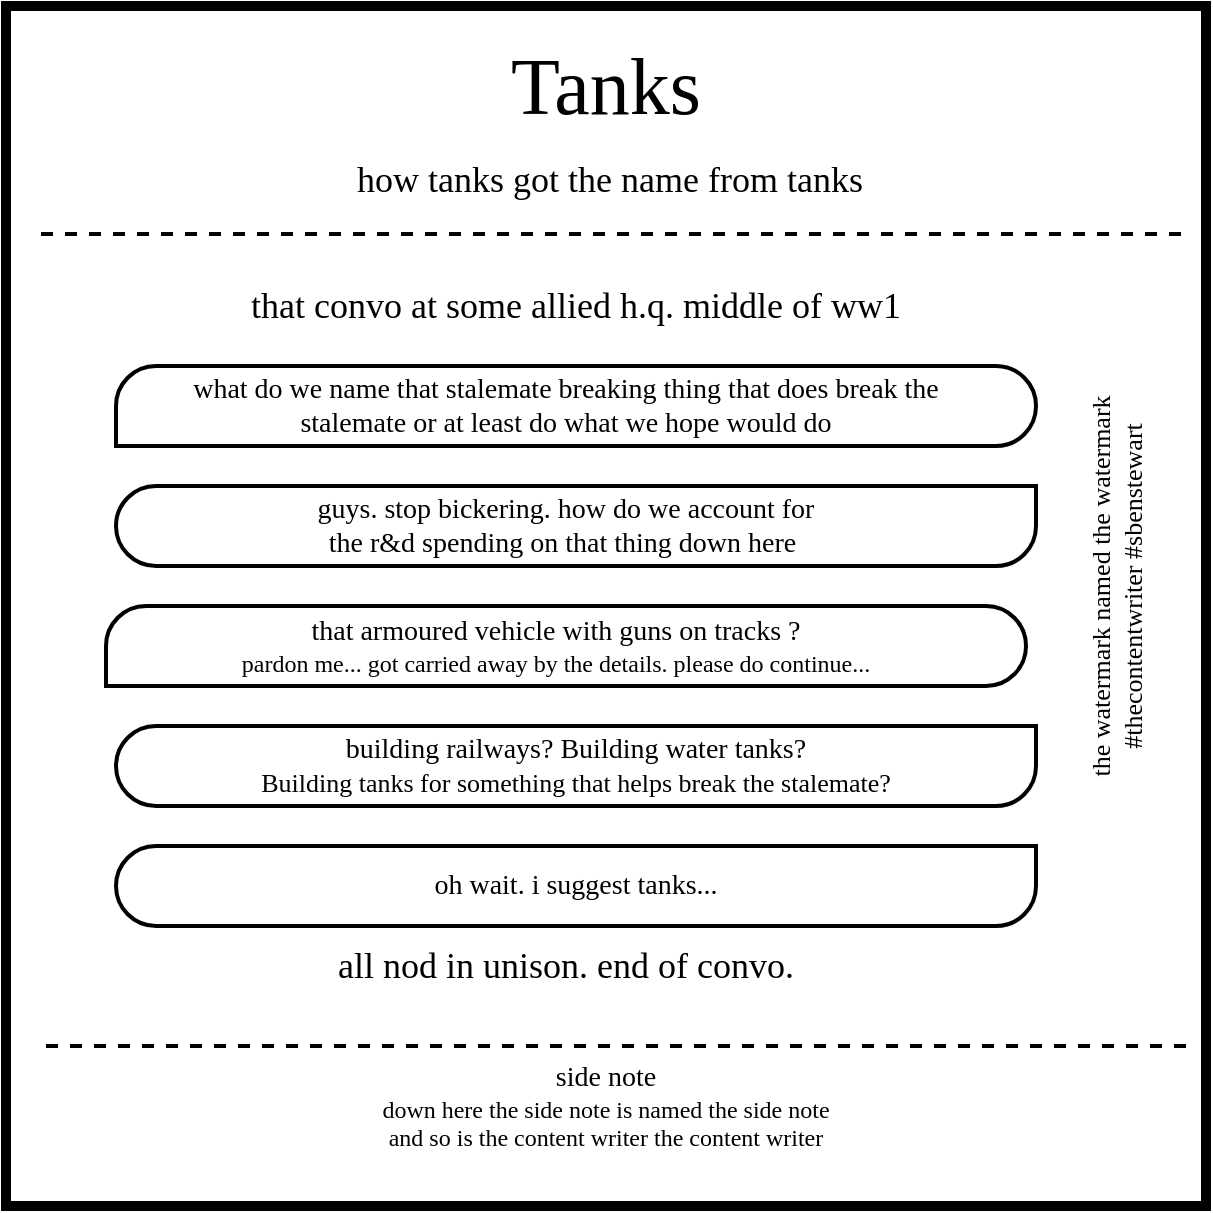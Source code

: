 <mxfile version="12.7.9" type="device"><diagram id="dX7Dphyso45SB9-RoEhv" name="Page-1"><mxGraphModel dx="741" dy="474" grid="1" gridSize="10" guides="1" tooltips="1" connect="1" arrows="1" fold="1" page="1" pageScale="1" pageWidth="827" pageHeight="1169" math="0" shadow="0"><root><mxCell id="0"/><mxCell id="1" parent="0"/><mxCell id="nfxZPmU7g6QgWNAvG-ER-2" value="" style="whiteSpace=wrap;html=1;aspect=fixed;strokeWidth=5;fillColor=none;fontFamily=xkcd;" parent="1" vertex="1"><mxGeometry x="210" y="90" width="600" height="600" as="geometry"/></mxCell><mxCell id="8b6ggLF4gSHIukh4vJdm-18" value="&lt;font&gt;&lt;span style=&quot;font-size: 40px&quot;&gt;Tanks&lt;/span&gt;&lt;br&gt;&lt;/font&gt;" style="text;html=1;strokeColor=none;fillColor=none;align=center;verticalAlign=middle;whiteSpace=wrap;rounded=0;fontFamily=xkcd;" parent="1" vertex="1"><mxGeometry x="225" y="120" width="570" height="20" as="geometry"/></mxCell><mxCell id="8b6ggLF4gSHIukh4vJdm-24" value="&lt;font&gt;&lt;span style=&quot;font-size: 18px&quot;&gt;how tanks got the name from tanks&lt;/span&gt;&lt;br&gt;&lt;/font&gt;" style="text;html=1;strokeColor=none;fillColor=none;align=center;verticalAlign=middle;whiteSpace=wrap;rounded=0;fontFamily=xkcd;" parent="1" vertex="1"><mxGeometry x="271.5" y="167" width="480" height="20" as="geometry"/></mxCell><mxCell id="8b6ggLF4gSHIukh4vJdm-30" value="" style="endArrow=none;dashed=1;html=1;strokeWidth=2;" parent="1" edge="1"><mxGeometry width="50" height="50" relative="1" as="geometry"><mxPoint x="797.5" y="204" as="sourcePoint"/><mxPoint x="222.5" y="204" as="targetPoint"/></mxGeometry></mxCell><mxCell id="k-dpR7HA_-HZ3Fbqk2lw-16" value="" style="endArrow=none;dashed=1;html=1;strokeWidth=2;" parent="1" edge="1"><mxGeometry width="50" height="50" relative="1" as="geometry"><mxPoint x="800" y="610" as="sourcePoint"/><mxPoint x="225" y="610" as="targetPoint"/></mxGeometry></mxCell><mxCell id="k-dpR7HA_-HZ3Fbqk2lw-17" value="&lt;font&gt;&lt;span style=&quot;font-size: 14px&quot;&gt;side note&lt;/span&gt;&lt;br&gt;down here the side note is named the side note&lt;br&gt;and so is the content writer the content writer&lt;br&gt;&lt;/font&gt;" style="text;html=1;strokeColor=none;fillColor=none;align=center;verticalAlign=middle;whiteSpace=wrap;rounded=0;fontFamily=xkcd;" parent="1" vertex="1"><mxGeometry x="210" y="600" width="600" height="80" as="geometry"/></mxCell><mxCell id="euaHSMH8fYii958cPEId-22" style="edgeStyle=orthogonalEdgeStyle;rounded=0;orthogonalLoop=1;jettySize=auto;html=1;exitX=0.5;exitY=1;exitDx=0;exitDy=0;strokeWidth=2;" parent="1" edge="1"><mxGeometry relative="1" as="geometry"><mxPoint x="661" y="451" as="sourcePoint"/><mxPoint x="661" y="451" as="targetPoint"/></mxGeometry></mxCell><mxCell id="pKVuHFSoDqtFi99w7tCS-15" value="&lt;font style=&quot;font-size: 13px&quot;&gt;&lt;font style=&quot;font-size: 13px&quot;&gt;the watermark named the watermark&lt;br&gt;&lt;/font&gt;#thecontentwriter #sbenstewart&lt;br&gt;&lt;/font&gt;" style="text;html=1;strokeColor=none;fillColor=none;align=center;verticalAlign=middle;whiteSpace=wrap;rounded=0;rotation=-90;fontFamily=xkcd;" parent="1" vertex="1"><mxGeometry x="630" y="370" width="270" height="20" as="geometry"/></mxCell><mxCell id="aZRu5Uvn8EHIbRvN21Ma-2" value="&lt;font style=&quot;font-size: 18px&quot;&gt;that convo at some allied h.q. middle of ww1&lt;/font&gt;" style="text;html=1;strokeColor=none;fillColor=none;align=center;verticalAlign=middle;whiteSpace=wrap;rounded=0;fontFamily=xkcd;" parent="1" vertex="1"><mxGeometry x="270" y="230" width="450" height="20" as="geometry"/></mxCell><mxCell id="7QCN3z38oV8GgMTOKIA--1" value="" style="verticalLabelPosition=bottom;verticalAlign=top;html=1;shape=mxgraph.basic.three_corner_round_rect;dx=12;fillColor=none;strokeWidth=2;" parent="1" vertex="1"><mxGeometry x="265" y="270" width="460" height="40" as="geometry"/></mxCell><mxCell id="7QCN3z38oV8GgMTOKIA--8" value="&lt;font style=&quot;font-size: 14px&quot;&gt;what do we name that stalemate breaking thing that does break the stalemate or at least do what we hope would do&lt;/font&gt;" style="text;html=1;strokeColor=none;fillColor=none;align=center;verticalAlign=middle;whiteSpace=wrap;rounded=0;fontFamily=xkcd;" parent="1" vertex="1"><mxGeometry x="275" y="280" width="430" height="20" as="geometry"/></mxCell><mxCell id="7QCN3z38oV8GgMTOKIA--9" value="" style="verticalLabelPosition=bottom;verticalAlign=top;html=1;shape=mxgraph.basic.three_corner_round_rect;dx=12;fillColor=none;strokeWidth=2;rotation=-180;" parent="1" vertex="1"><mxGeometry x="265" y="330" width="460" height="40" as="geometry"/></mxCell><mxCell id="7QCN3z38oV8GgMTOKIA--10" value="&lt;span style=&quot;font-size: 14px&quot;&gt;guys. stop bickering. how do we account for &lt;br&gt;the r&amp;amp;d spending on that thing down here&amp;nbsp;&lt;/span&gt;" style="text;html=1;strokeColor=none;fillColor=none;align=center;verticalAlign=middle;whiteSpace=wrap;rounded=0;fontFamily=xkcd;" parent="1" vertex="1"><mxGeometry x="275" y="340" width="430" height="20" as="geometry"/></mxCell><mxCell id="7QCN3z38oV8GgMTOKIA--14" value="" style="verticalLabelPosition=bottom;verticalAlign=top;html=1;shape=mxgraph.basic.three_corner_round_rect;dx=12;fillColor=none;strokeWidth=2;rotation=-180;" parent="1" vertex="1"><mxGeometry x="265" y="450" width="460" height="40" as="geometry"/></mxCell><mxCell id="7QCN3z38oV8GgMTOKIA--15" value="&lt;span style=&quot;font-size: 14px&quot;&gt;building railways? Building water tanks?&lt;/span&gt;&lt;br&gt;&lt;font style=&quot;font-size: 13px&quot;&gt;Building tanks for something that helps break the stalemate?&lt;/font&gt;" style="text;html=1;strokeColor=none;fillColor=none;align=center;verticalAlign=middle;whiteSpace=wrap;rounded=0;fontFamily=xkcd;" parent="1" vertex="1"><mxGeometry x="265" y="460" width="460" height="20" as="geometry"/></mxCell><mxCell id="7QCN3z38oV8GgMTOKIA--16" value="" style="verticalLabelPosition=bottom;verticalAlign=top;html=1;shape=mxgraph.basic.three_corner_round_rect;dx=12;fillColor=none;strokeWidth=2;rotation=-180;" parent="1" vertex="1"><mxGeometry x="265" y="510" width="460" height="40" as="geometry"/></mxCell><mxCell id="7QCN3z38oV8GgMTOKIA--17" value="&lt;span style=&quot;font-size: 14px&quot;&gt;oh wait. i suggest tanks...&lt;/span&gt;" style="text;html=1;strokeColor=none;fillColor=none;align=center;verticalAlign=middle;whiteSpace=wrap;rounded=0;fontFamily=xkcd;" parent="1" vertex="1"><mxGeometry x="265" y="520" width="460" height="20" as="geometry"/></mxCell><mxCell id="7QCN3z38oV8GgMTOKIA--20" value="&lt;font style=&quot;font-size: 18px&quot;&gt;all nod in unison. end of convo.&lt;/font&gt;" style="text;html=1;strokeColor=none;fillColor=none;align=center;verticalAlign=middle;whiteSpace=wrap;rounded=0;fontFamily=xkcd;" parent="1" vertex="1"><mxGeometry x="265" y="560" width="450" height="20" as="geometry"/></mxCell><mxCell id="7QCN3z38oV8GgMTOKIA--21" value="" style="verticalLabelPosition=bottom;verticalAlign=top;html=1;shape=mxgraph.basic.three_corner_round_rect;dx=12;fillColor=none;strokeWidth=2;" parent="1" vertex="1"><mxGeometry x="260" y="390" width="460" height="40" as="geometry"/></mxCell><mxCell id="7QCN3z38oV8GgMTOKIA--22" value="&lt;font&gt;&lt;span style=&quot;font-size: 14px&quot;&gt;that armoured vehicle with guns on tracks ?&lt;/span&gt;&lt;br&gt;&lt;font style=&quot;font-size: 12px&quot;&gt;pardon me... got carried away by the details. please do continue...&lt;/font&gt;&lt;br&gt;&lt;/font&gt;" style="text;html=1;strokeColor=none;fillColor=none;align=center;verticalAlign=middle;whiteSpace=wrap;rounded=0;fontFamily=xkcd;" parent="1" vertex="1"><mxGeometry x="270" y="400" width="430" height="20" as="geometry"/></mxCell></root></mxGraphModel></diagram></mxfile>